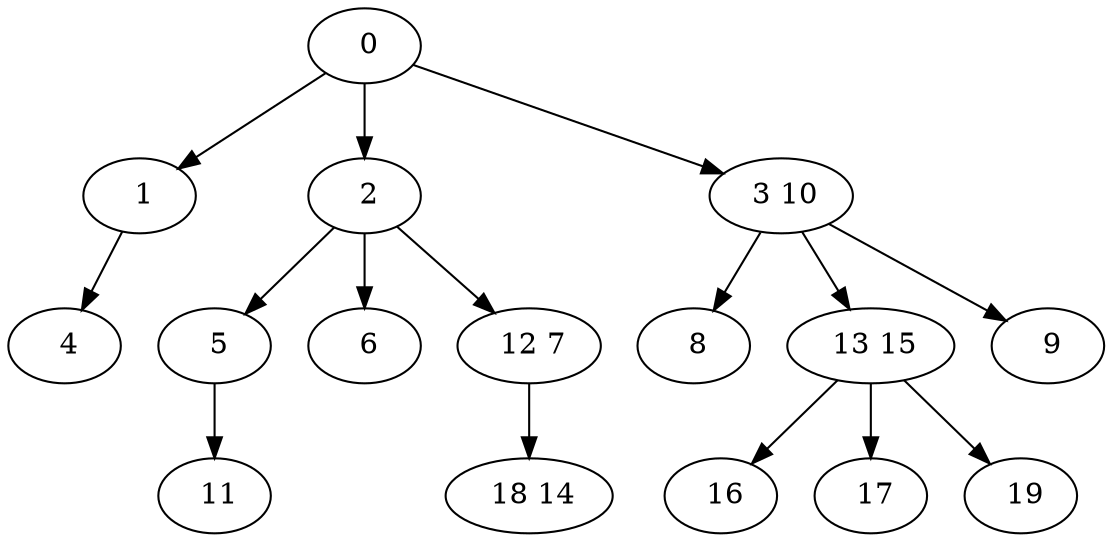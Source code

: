 digraph mytree {
" 0" -> " 1";
" 0" -> " 2";
" 0" -> " 3 10";
" 1" -> " 4";
" 2" -> " 5";
" 2" -> " 6";
" 2" -> " 12 7";
" 3 10" -> " 8";
" 3 10" -> " 13 15";
" 3 10" -> " 9";
" 5" -> " 11";
" 4";
" 6";
" 8";
" 11";
" 13 15" -> " 16";
" 13 15" -> " 17";
" 13 15" -> " 19";
" 12 7" -> " 18 14";
" 16";
" 17";
" 19";
" 18 14";
" 9";
}

